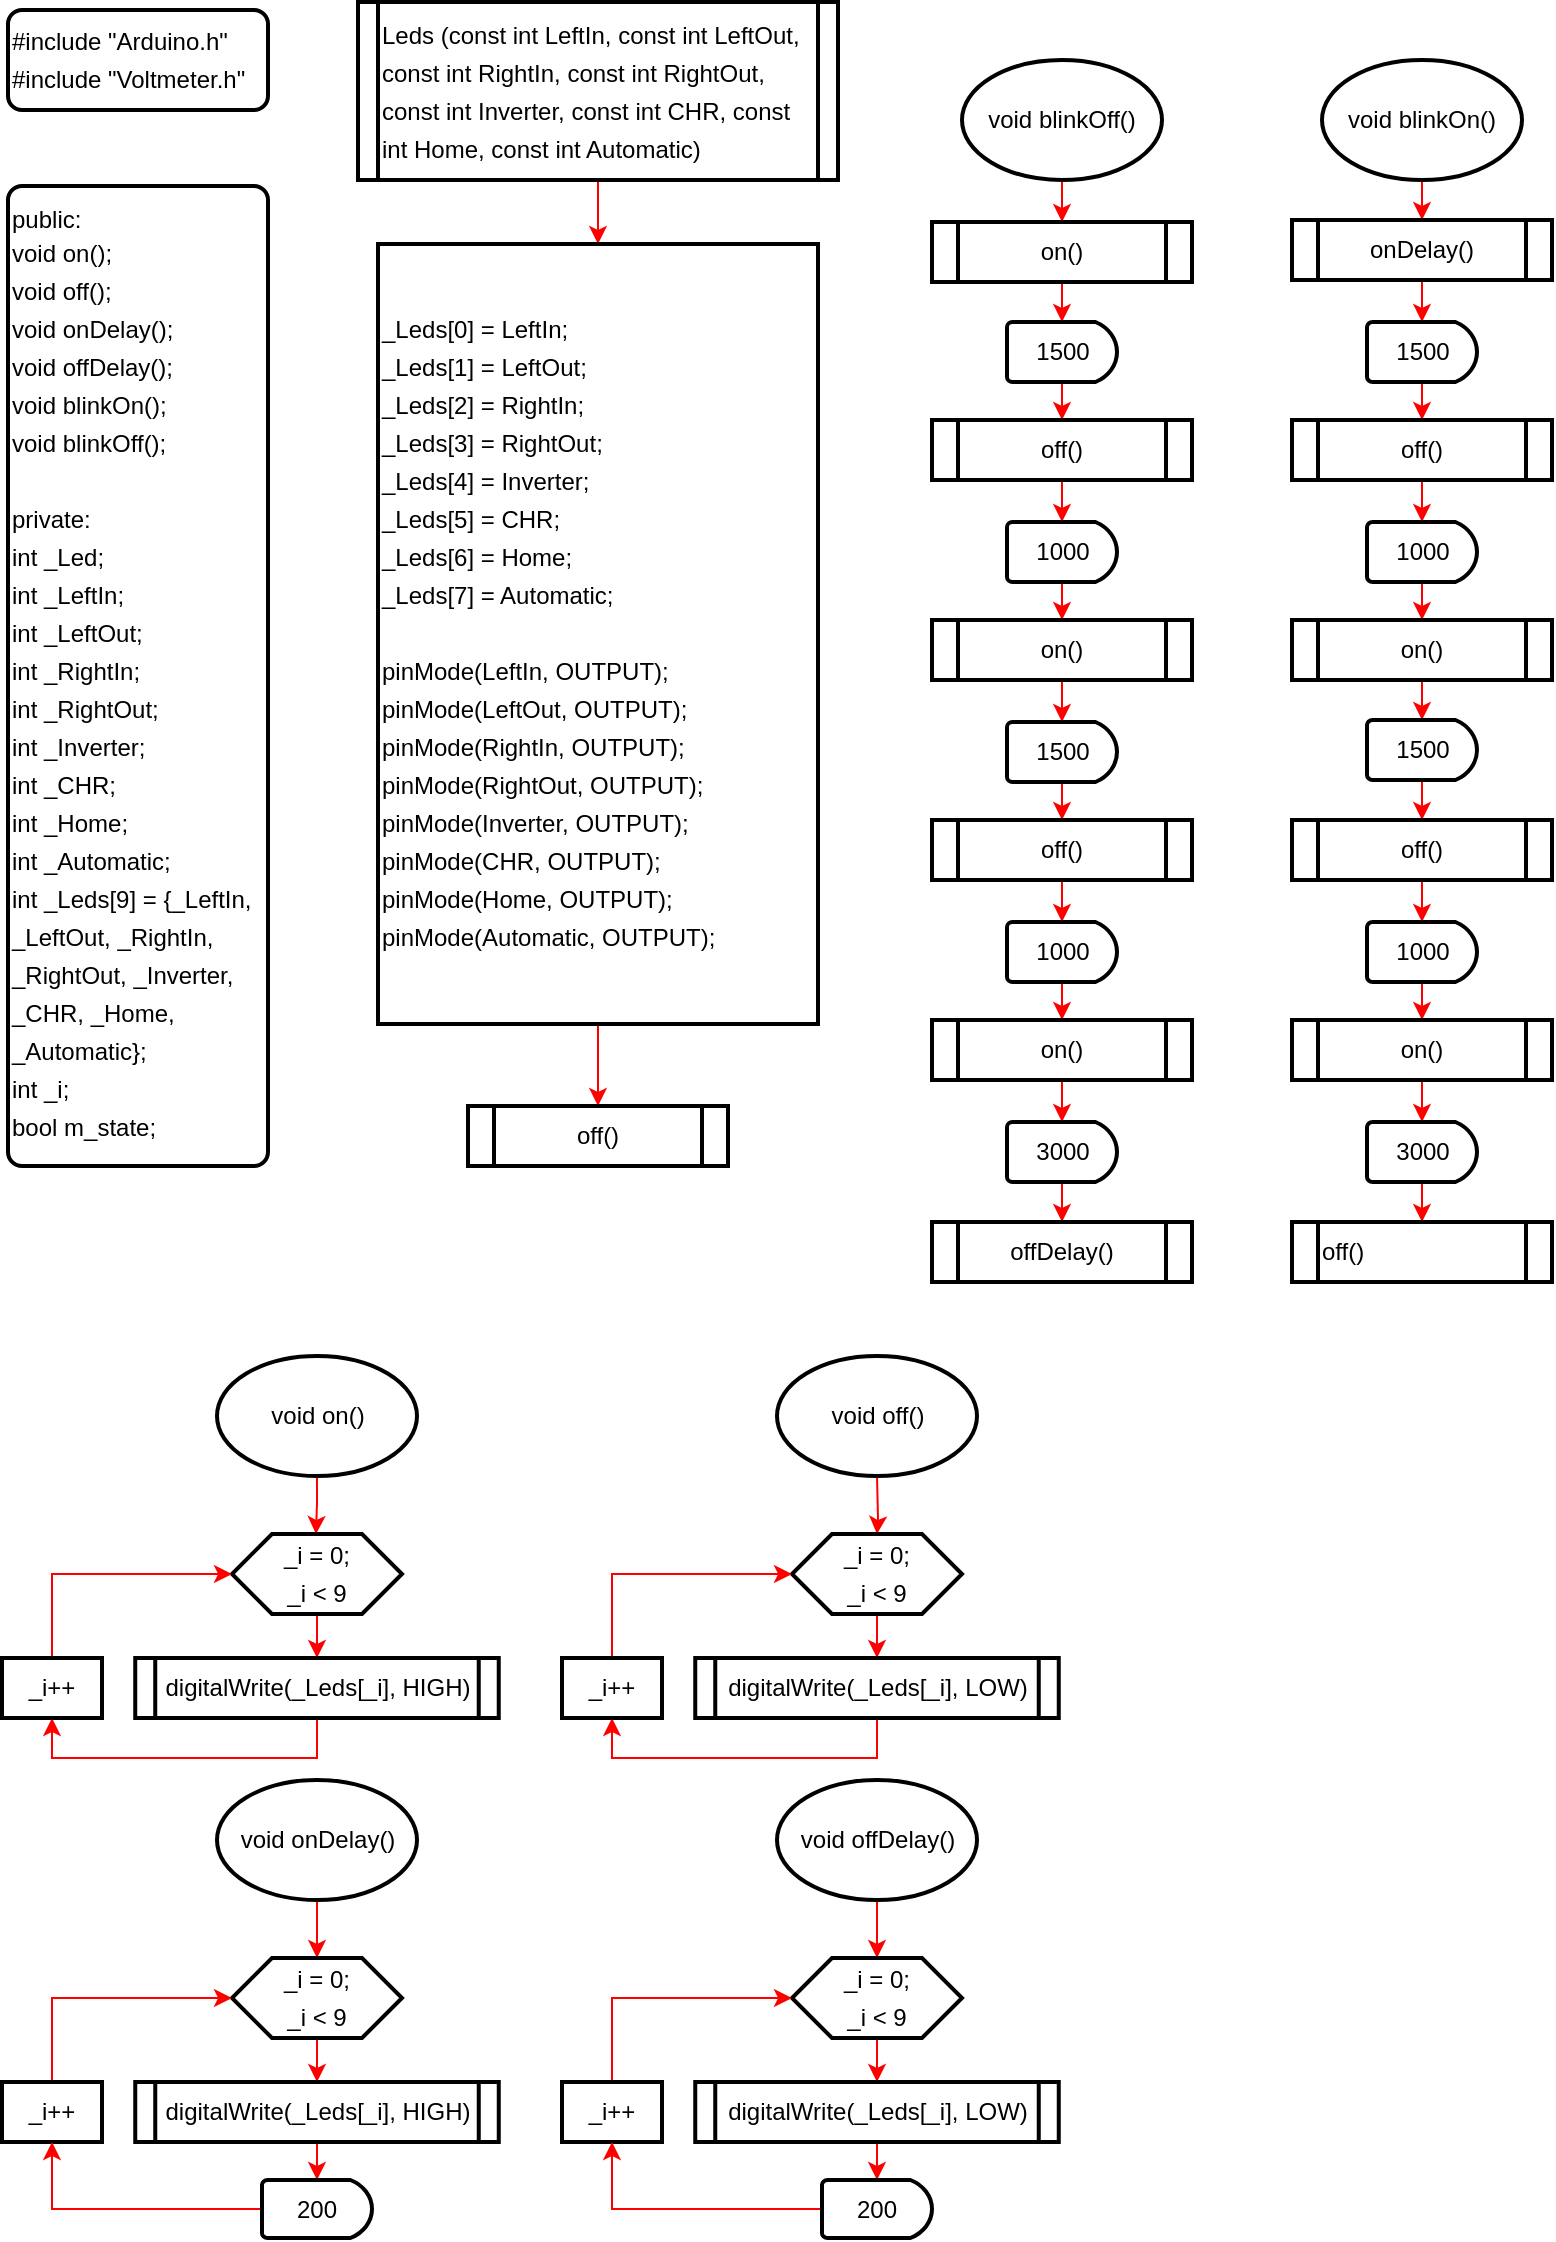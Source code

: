 <mxfile version="14.1.8" type="device"><diagram id="3T3NLvTAPuxVFv2fbF8U" name="Página-1"><mxGraphModel dx="395" dy="227" grid="1" gridSize="10" guides="1" tooltips="1" connect="1" arrows="1" fold="1" page="1" pageScale="1" pageWidth="827" pageHeight="1169" math="0" shadow="0"><root><mxCell id="0"/><mxCell id="1" parent="0"/><mxCell id="100" value="" style="edgeStyle=orthogonalEdgeStyle;rounded=0;orthogonalLoop=1;jettySize=auto;html=1;strokeColor=#FF0000;fontSize=11;fontColor=#f0f0f0;" parent="1" source="2" target="4" edge="1"><mxGeometry relative="1" as="geometry"/></mxCell><mxCell id="2" value="&lt;div style=&quot;line-height: 19px&quot;&gt;Leds (const int LeftIn, const int LeftOut, const int RightIn, const int RightOut, const int Inverter, const int CHR, const int Home, const int Automatic)&lt;/div&gt;" style="shape=process;whiteSpace=wrap;html=1;backgroundOutline=1;size=0.042;rounded=0;fontColor=#000000;align=left;strokeColor=#000000;strokeWidth=2;fillColor=#FFFFFF;arcSize=14;" parent="1" vertex="1"><mxGeometry x="200" y="20" width="240" height="89" as="geometry"/></mxCell><mxCell id="3" value="&lt;div&gt;&lt;br&gt;&lt;/div&gt;&lt;div&gt;public:&lt;/div&gt;&lt;div&gt;&lt;div style=&quot;line-height: 19px&quot;&gt;&lt;div&gt;void on();&lt;/div&gt;&lt;div&gt;    void off();&lt;/div&gt;&lt;div&gt;    void onDelay();&lt;/div&gt;&lt;div&gt;    void offDelay();&lt;/div&gt;&lt;div&gt;    void blinkOn();&lt;/div&gt;&lt;div&gt;    void blinkOff();&lt;/div&gt;&lt;div&gt;&lt;br&gt;&lt;/div&gt;&lt;div&gt;  private:&lt;/div&gt;&lt;div&gt;    int _Led;&lt;/div&gt;&lt;div&gt;    int _LeftIn;&lt;/div&gt;&lt;div&gt;    int _LeftOut;&lt;/div&gt;&lt;div&gt;    int _RightIn;&lt;/div&gt;&lt;div&gt;    int _RightOut;&lt;/div&gt;&lt;div&gt;    int _Inverter;&lt;/div&gt;&lt;div&gt;    int _CHR;&lt;/div&gt;&lt;div&gt;    int _Home;&lt;/div&gt;&lt;div&gt;    int _Automatic;&lt;/div&gt;&lt;div&gt;    int _Leds[9] = {_LeftIn, _LeftOut, _RightIn, _RightOut, _Inverter, _CHR, _Home, _Automatic};&lt;/div&gt;&lt;div&gt;    int _i;&lt;/div&gt;&lt;div&gt;    bool m_state;&lt;/div&gt;&lt;/div&gt;&lt;/div&gt;&lt;span&gt;&lt;br&gt;&lt;/span&gt;" style="rounded=1;whiteSpace=wrap;html=1;absoluteArcSize=1;arcSize=14;strokeWidth=2;align=left;fontColor=#000000;strokeColor=#000000;fillColor=#FFFFFF;" parent="1" vertex="1"><mxGeometry x="25" y="112" width="130" height="490" as="geometry"/></mxCell><mxCell id="9" value="" style="edgeStyle=orthogonalEdgeStyle;rounded=0;orthogonalLoop=1;jettySize=auto;html=1;strokeColor=#FF0000;" parent="1" source="4" target="8" edge="1"><mxGeometry relative="1" as="geometry"/></mxCell><mxCell id="4" value="&lt;div style=&quot;line-height: 19px&quot;&gt;&lt;div style=&quot;line-height: 19px&quot;&gt;&lt;div&gt;_Leds[0] = LeftIn;&lt;/div&gt;&lt;div&gt;  _Leds[1] = LeftOut;&lt;/div&gt;&lt;div&gt;  _Leds[2] = RightIn;&lt;/div&gt;&lt;div&gt;  _Leds[3] = RightOut;&lt;/div&gt;&lt;div&gt;  _Leds[4] = Inverter;&lt;/div&gt;&lt;div&gt;  _Leds[5] = CHR;&lt;/div&gt;&lt;div&gt;  _Leds[6] = Home;&lt;/div&gt;&lt;div&gt;  _Leds[7] = Automatic;&lt;/div&gt;&lt;div&gt;&lt;br&gt;&lt;/div&gt;&lt;div&gt;&lt;div style=&quot;line-height: 19px&quot;&gt;&lt;div&gt;pinMode(LeftIn, OUTPUT);&lt;/div&gt;&lt;div&gt;  pinMode(LeftOut, OUTPUT);&lt;/div&gt;&lt;div&gt;  pinMode(RightIn, OUTPUT);&lt;/div&gt;&lt;div&gt;  pinMode(RightOut, OUTPUT);&lt;/div&gt;&lt;div&gt;  pinMode(Inverter, OUTPUT);&lt;/div&gt;&lt;div&gt;  pinMode(CHR, OUTPUT);&lt;/div&gt;&lt;div&gt;  pinMode(Home, OUTPUT);&lt;/div&gt;&lt;div&gt;  pinMode(Automatic, OUTPUT);&lt;/div&gt;&lt;/div&gt;&lt;/div&gt;&lt;/div&gt;&lt;/div&gt;" style="rounded=0;whiteSpace=wrap;html=1;absoluteArcSize=1;arcSize=14;strokeWidth=2;align=left;strokeColor=#000000;fillColor=#FFFFFF;fontColor=#000000;" parent="1" vertex="1"><mxGeometry x="210" y="141" width="220" height="390" as="geometry"/></mxCell><mxCell id="5" value="&lt;div style=&quot;line-height: 19px&quot;&gt;&lt;div style=&quot;line-height: 19px&quot;&gt;&lt;div&gt;#include &quot;Arduino.h&quot;&lt;/div&gt;&lt;div&gt;#include &quot;Voltmeter.h&quot;&lt;/div&gt;&lt;/div&gt;&lt;/div&gt;" style="rounded=1;whiteSpace=wrap;html=1;absoluteArcSize=1;arcSize=14;strokeWidth=2;align=left;fontColor=#000000;strokeColor=#000000;fillColor=#FFFFFF;" parent="1" vertex="1"><mxGeometry x="25" y="24" width="130" height="50" as="geometry"/></mxCell><mxCell id="8" value="off()" style="shape=process;whiteSpace=wrap;html=1;backgroundOutline=1;rounded=0;fontColor=#000000;align=center;strokeColor=#000000;strokeWidth=2;fillColor=#FFFFFF;arcSize=14;" parent="1" vertex="1"><mxGeometry x="255" y="572" width="130" height="30" as="geometry"/></mxCell><mxCell id="16" style="edgeStyle=orthogonalEdgeStyle;rounded=0;orthogonalLoop=1;jettySize=auto;html=1;strokeColor=#FF0000;exitX=0.5;exitY=1;exitDx=0;exitDy=0;exitPerimeter=0;" parent="1" source="63nlQOAxAbYTh29MCmmU-101" target="15" edge="1"><mxGeometry relative="1" as="geometry"><mxPoint x="552.034" y="110.0" as="sourcePoint"/></mxGeometry></mxCell><mxCell id="18" value="" style="edgeStyle=orthogonalEdgeStyle;rounded=0;orthogonalLoop=1;jettySize=auto;html=1;fontSize=11;fontColor=#f0f0f0;strokeColor=#FF0000;" parent="1" source="15" target="17" edge="1"><mxGeometry relative="1" as="geometry"/></mxCell><mxCell id="15" value="on()" style="shape=process;whiteSpace=wrap;html=1;backgroundOutline=1;rounded=0;fontColor=#000000;align=center;strokeColor=#000000;strokeWidth=2;fillColor=#FFFFFF;arcSize=14;" parent="1" vertex="1"><mxGeometry x="487" y="130" width="130" height="30" as="geometry"/></mxCell><mxCell id="36" value="" style="edgeStyle=orthogonalEdgeStyle;rounded=0;orthogonalLoop=1;jettySize=auto;html=1;fontSize=11;fontColor=#f0f0f0;strokeColor=#FF0000;entryX=0.5;entryY=0;entryDx=0;entryDy=0;" parent="1" source="17" target="19" edge="1"><mxGeometry relative="1" as="geometry"/></mxCell><mxCell id="17" value="1500" style="strokeWidth=2;html=1;shape=mxgraph.flowchart.delay;whiteSpace=wrap;rounded=0;fontColor=#000000;strokeColor=#000000;fillColor=#FFFFFF;arcSize=14;" parent="1" vertex="1"><mxGeometry x="524.5" y="180" width="55" height="30" as="geometry"/></mxCell><mxCell id="35" value="" style="edgeStyle=orthogonalEdgeStyle;rounded=0;orthogonalLoop=1;jettySize=auto;html=1;fontSize=11;fontColor=#f0f0f0;strokeColor=#FF0000;entryX=0.5;entryY=0;entryDx=0;entryDy=0;entryPerimeter=0;" parent="1" source="19" target="20" edge="1"><mxGeometry relative="1" as="geometry"/></mxCell><mxCell id="19" value="off()" style="shape=process;whiteSpace=wrap;html=1;backgroundOutline=1;rounded=0;fontColor=#000000;strokeColor=#000000;strokeWidth=2;fillColor=#FFFFFF;arcSize=14;" parent="1" vertex="1"><mxGeometry x="487" y="229" width="130" height="30" as="geometry"/></mxCell><mxCell id="34" value="" style="edgeStyle=orthogonalEdgeStyle;rounded=0;orthogonalLoop=1;jettySize=auto;html=1;fontSize=11;fontColor=#f0f0f0;strokeColor=#FF0000;entryX=0.5;entryY=0;entryDx=0;entryDy=0;" parent="1" source="20" target="21" edge="1"><mxGeometry relative="1" as="geometry"/></mxCell><mxCell id="20" value="1000" style="strokeWidth=2;html=1;shape=mxgraph.flowchart.delay;whiteSpace=wrap;rounded=0;fontColor=#000000;strokeColor=#000000;fillColor=#FFFFFF;arcSize=14;" parent="1" vertex="1"><mxGeometry x="524.5" y="280" width="55" height="30" as="geometry"/></mxCell><mxCell id="33" value="" style="edgeStyle=orthogonalEdgeStyle;rounded=0;orthogonalLoop=1;jettySize=auto;html=1;fontSize=11;fontColor=#f0f0f0;strokeColor=#FF0000;entryX=0.5;entryY=0;entryDx=0;entryDy=0;entryPerimeter=0;" parent="1" source="21" target="22" edge="1"><mxGeometry relative="1" as="geometry"/></mxCell><mxCell id="21" value="on()" style="shape=process;whiteSpace=wrap;html=1;backgroundOutline=1;rounded=0;fontColor=#000000;strokeColor=#000000;strokeWidth=2;fillColor=#FFFFFF;arcSize=14;" parent="1" vertex="1"><mxGeometry x="487" y="329" width="130" height="30" as="geometry"/></mxCell><mxCell id="32" value="" style="edgeStyle=orthogonalEdgeStyle;rounded=0;orthogonalLoop=1;jettySize=auto;html=1;fontSize=11;fontColor=#f0f0f0;strokeColor=#FF0000;entryX=0.5;entryY=0;entryDx=0;entryDy=0;" parent="1" source="22" target="23" edge="1"><mxGeometry relative="1" as="geometry"/></mxCell><mxCell id="22" value="1500" style="strokeWidth=2;html=1;shape=mxgraph.flowchart.delay;whiteSpace=wrap;rounded=0;fontColor=#000000;strokeColor=#000000;fillColor=#FFFFFF;arcSize=14;" parent="1" vertex="1"><mxGeometry x="524.5" y="380" width="55" height="30" as="geometry"/></mxCell><mxCell id="31" value="" style="edgeStyle=orthogonalEdgeStyle;rounded=0;orthogonalLoop=1;jettySize=auto;html=1;fontSize=11;fontColor=#f0f0f0;strokeColor=#FF0000;entryX=0.5;entryY=0;entryDx=0;entryDy=0;entryPerimeter=0;" parent="1" source="23" target="24" edge="1"><mxGeometry relative="1" as="geometry"/></mxCell><mxCell id="23" value="off()" style="shape=process;whiteSpace=wrap;html=1;backgroundOutline=1;rounded=0;fontColor=#000000;strokeColor=#000000;strokeWidth=2;fillColor=#FFFFFF;arcSize=14;" parent="1" vertex="1"><mxGeometry x="487" y="429" width="130" height="30" as="geometry"/></mxCell><mxCell id="30" value="" style="edgeStyle=orthogonalEdgeStyle;rounded=0;orthogonalLoop=1;jettySize=auto;html=1;fontSize=11;fontColor=#f0f0f0;strokeColor=#FF0000;entryX=0.5;entryY=0;entryDx=0;entryDy=0;" parent="1" source="24" target="25" edge="1"><mxGeometry relative="1" as="geometry"/></mxCell><mxCell id="24" value="1000" style="strokeWidth=2;html=1;shape=mxgraph.flowchart.delay;whiteSpace=wrap;rounded=0;fontColor=#000000;strokeColor=#000000;fillColor=#FFFFFF;arcSize=14;" parent="1" vertex="1"><mxGeometry x="524.5" y="480" width="55" height="30" as="geometry"/></mxCell><mxCell id="29" value="" style="edgeStyle=orthogonalEdgeStyle;rounded=0;orthogonalLoop=1;jettySize=auto;html=1;fontSize=11;fontColor=#f0f0f0;strokeColor=#FF0000;entryX=0.5;entryY=0;entryDx=0;entryDy=0;entryPerimeter=0;" parent="1" source="25" target="26" edge="1"><mxGeometry relative="1" as="geometry"/></mxCell><mxCell id="25" value="on()" style="shape=process;whiteSpace=wrap;html=1;backgroundOutline=1;rounded=0;fontColor=#000000;strokeColor=#000000;strokeWidth=2;fillColor=#FFFFFF;arcSize=14;" parent="1" vertex="1"><mxGeometry x="487" y="529" width="130" height="30" as="geometry"/></mxCell><mxCell id="28" value="" style="edgeStyle=orthogonalEdgeStyle;rounded=0;orthogonalLoop=1;jettySize=auto;html=1;fontSize=11;fontColor=#f0f0f0;strokeColor=#FF0000;" parent="1" source="26" target="27" edge="1"><mxGeometry relative="1" as="geometry"/></mxCell><mxCell id="26" value="3000" style="strokeWidth=2;html=1;shape=mxgraph.flowchart.delay;whiteSpace=wrap;rounded=0;fontColor=#000000;strokeColor=#000000;fillColor=#FFFFFF;arcSize=14;" parent="1" vertex="1"><mxGeometry x="524.5" y="580" width="55" height="30" as="geometry"/></mxCell><mxCell id="27" value="offDelay()" style="shape=process;whiteSpace=wrap;html=1;backgroundOutline=1;rounded=0;fontColor=#000000;align=center;strokeColor=#000000;strokeWidth=2;fillColor=#FFFFFF;arcSize=14;" parent="1" vertex="1"><mxGeometry x="487" y="630" width="130" height="30" as="geometry"/></mxCell><mxCell id="37" style="edgeStyle=orthogonalEdgeStyle;rounded=0;orthogonalLoop=1;jettySize=auto;html=1;strokeColor=#FF0000;exitX=0.5;exitY=1;exitDx=0;exitDy=0;exitPerimeter=0;" parent="1" source="63nlQOAxAbYTh29MCmmU-102" target="40" edge="1"><mxGeometry relative="1" as="geometry"><mxPoint x="732.034" y="110" as="sourcePoint"/></mxGeometry></mxCell><mxCell id="39" value="" style="edgeStyle=orthogonalEdgeStyle;rounded=0;orthogonalLoop=1;jettySize=auto;html=1;fontSize=11;fontColor=#f0f0f0;strokeColor=#FF0000;" parent="1" source="40" target="42" edge="1"><mxGeometry relative="1" as="geometry"/></mxCell><mxCell id="40" value="onDelay()" style="shape=process;whiteSpace=wrap;html=1;backgroundOutline=1;rounded=0;fontColor=#000000;strokeColor=#000000;strokeWidth=2;fillColor=#FFFFFF;arcSize=14;" parent="1" vertex="1"><mxGeometry x="667" y="129" width="130" height="30" as="geometry"/></mxCell><mxCell id="41" value="" style="edgeStyle=orthogonalEdgeStyle;rounded=0;orthogonalLoop=1;jettySize=auto;html=1;fontSize=11;fontColor=#f0f0f0;strokeColor=#FF0000;entryX=0.5;entryY=0;entryDx=0;entryDy=0;" parent="1" source="42" target="44" edge="1"><mxGeometry relative="1" as="geometry"/></mxCell><mxCell id="42" value="1500" style="strokeWidth=2;html=1;shape=mxgraph.flowchart.delay;whiteSpace=wrap;rounded=0;fontColor=#000000;strokeColor=#000000;fillColor=#FFFFFF;arcSize=14;" parent="1" vertex="1"><mxGeometry x="704.5" y="180" width="55" height="30" as="geometry"/></mxCell><mxCell id="43" value="" style="edgeStyle=orthogonalEdgeStyle;rounded=0;orthogonalLoop=1;jettySize=auto;html=1;fontSize=11;fontColor=#f0f0f0;strokeColor=#FF0000;entryX=0.5;entryY=0;entryDx=0;entryDy=0;entryPerimeter=0;" parent="1" source="44" target="46" edge="1"><mxGeometry relative="1" as="geometry"/></mxCell><mxCell id="44" value="off()" style="shape=process;whiteSpace=wrap;html=1;backgroundOutline=1;rounded=0;fontColor=#000000;strokeColor=#000000;strokeWidth=2;fillColor=#FFFFFF;arcSize=14;" parent="1" vertex="1"><mxGeometry x="667" y="229" width="130" height="30" as="geometry"/></mxCell><mxCell id="45" value="" style="edgeStyle=orthogonalEdgeStyle;rounded=0;orthogonalLoop=1;jettySize=auto;html=1;fontSize=11;fontColor=#f0f0f0;strokeColor=#FF0000;entryX=0.5;entryY=0;entryDx=0;entryDy=0;" parent="1" source="46" target="48" edge="1"><mxGeometry relative="1" as="geometry"/></mxCell><mxCell id="46" value="1000" style="strokeWidth=2;html=1;shape=mxgraph.flowchart.delay;whiteSpace=wrap;rounded=0;fontColor=#000000;strokeColor=#000000;fillColor=#FFFFFF;arcSize=14;" parent="1" vertex="1"><mxGeometry x="704.5" y="280" width="55" height="30" as="geometry"/></mxCell><mxCell id="47" value="" style="edgeStyle=orthogonalEdgeStyle;rounded=0;orthogonalLoop=1;jettySize=auto;html=1;fontSize=11;fontColor=#f0f0f0;strokeColor=#FF0000;entryX=0.5;entryY=0;entryDx=0;entryDy=0;entryPerimeter=0;" parent="1" source="48" target="50" edge="1"><mxGeometry relative="1" as="geometry"/></mxCell><mxCell id="48" value="on()" style="shape=process;whiteSpace=wrap;html=1;backgroundOutline=1;rounded=0;fontColor=#000000;strokeColor=#000000;strokeWidth=2;fillColor=#FFFFFF;arcSize=14;" parent="1" vertex="1"><mxGeometry x="667" y="329" width="130" height="30" as="geometry"/></mxCell><mxCell id="49" value="" style="edgeStyle=orthogonalEdgeStyle;rounded=0;orthogonalLoop=1;jettySize=auto;html=1;fontSize=11;fontColor=#f0f0f0;strokeColor=#FF0000;entryX=0.5;entryY=0;entryDx=0;entryDy=0;" parent="1" source="50" target="52" edge="1"><mxGeometry relative="1" as="geometry"/></mxCell><mxCell id="50" value="1500" style="strokeWidth=2;html=1;shape=mxgraph.flowchart.delay;whiteSpace=wrap;rounded=0;fontColor=#000000;strokeColor=#000000;fillColor=#FFFFFF;arcSize=14;" parent="1" vertex="1"><mxGeometry x="704.5" y="379" width="55" height="30" as="geometry"/></mxCell><mxCell id="51" value="" style="edgeStyle=orthogonalEdgeStyle;rounded=0;orthogonalLoop=1;jettySize=auto;html=1;fontSize=11;fontColor=#f0f0f0;strokeColor=#FF0000;entryX=0.5;entryY=0;entryDx=0;entryDy=0;entryPerimeter=0;" parent="1" source="52" target="54" edge="1"><mxGeometry relative="1" as="geometry"/></mxCell><mxCell id="52" value="off()" style="shape=process;whiteSpace=wrap;html=1;backgroundOutline=1;rounded=0;fontColor=#000000;strokeColor=#000000;strokeWidth=2;fillColor=#FFFFFF;arcSize=14;" parent="1" vertex="1"><mxGeometry x="667" y="429" width="130" height="30" as="geometry"/></mxCell><mxCell id="53" value="" style="edgeStyle=orthogonalEdgeStyle;rounded=0;orthogonalLoop=1;jettySize=auto;html=1;fontSize=11;fontColor=#f0f0f0;strokeColor=#FF0000;entryX=0.5;entryY=0;entryDx=0;entryDy=0;" parent="1" source="54" target="56" edge="1"><mxGeometry relative="1" as="geometry"/></mxCell><mxCell id="54" value="1000" style="strokeWidth=2;html=1;shape=mxgraph.flowchart.delay;whiteSpace=wrap;rounded=0;fontColor=#000000;strokeColor=#000000;fillColor=#FFFFFF;arcSize=14;" parent="1" vertex="1"><mxGeometry x="704.5" y="480" width="55" height="30" as="geometry"/></mxCell><mxCell id="55" value="" style="edgeStyle=orthogonalEdgeStyle;rounded=0;orthogonalLoop=1;jettySize=auto;html=1;fontSize=11;fontColor=#f0f0f0;strokeColor=#FF0000;entryX=0.5;entryY=0;entryDx=0;entryDy=0;entryPerimeter=0;" parent="1" source="56" target="58" edge="1"><mxGeometry relative="1" as="geometry"/></mxCell><mxCell id="56" value="on()" style="shape=process;whiteSpace=wrap;html=1;backgroundOutline=1;rounded=0;fontColor=#000000;strokeColor=#000000;strokeWidth=2;fillColor=#FFFFFF;arcSize=14;" parent="1" vertex="1"><mxGeometry x="667" y="529" width="130" height="30" as="geometry"/></mxCell><mxCell id="57" value="" style="edgeStyle=orthogonalEdgeStyle;rounded=0;orthogonalLoop=1;jettySize=auto;html=1;fontSize=11;fontColor=#f0f0f0;strokeColor=#FF0000;" parent="1" source="58" target="59" edge="1"><mxGeometry relative="1" as="geometry"/></mxCell><mxCell id="58" value="3000" style="strokeWidth=2;html=1;shape=mxgraph.flowchart.delay;whiteSpace=wrap;rounded=0;fontColor=#000000;strokeColor=#000000;fillColor=#FFFFFF;arcSize=14;" parent="1" vertex="1"><mxGeometry x="704.5" y="580" width="55" height="30" as="geometry"/></mxCell><mxCell id="59" value="off()" style="shape=process;whiteSpace=wrap;html=1;backgroundOutline=1;rounded=0;fontColor=#000000;align=left;strokeColor=#000000;strokeWidth=2;fillColor=#FFFFFF;arcSize=14;" parent="1" vertex="1"><mxGeometry x="667" y="630" width="130" height="30" as="geometry"/></mxCell><mxCell id="63" value="" style="edgeStyle=orthogonalEdgeStyle;rounded=0;orthogonalLoop=1;jettySize=auto;html=1;entryX=0.5;entryY=0;entryDx=0;entryDy=0;fontSize=11;fontColor=#f0f0f0;strokeColor=#FF0000;" parent="1" source="60" target="63nlQOAxAbYTh29MCmmU-108" edge="1"><mxGeometry relative="1" as="geometry"><mxPoint x="179.5" y="848" as="targetPoint"/></mxGeometry></mxCell><mxCell id="70" value="" style="edgeStyle=orthogonalEdgeStyle;rounded=0;orthogonalLoop=1;jettySize=auto;html=1;fontSize=11;fontColor=#f0f0f0;strokeColor=#FF0000;" parent="1" target="60" edge="1"><mxGeometry relative="1" as="geometry"><mxPoint x="179.483" y="757" as="sourcePoint"/><Array as="points"><mxPoint x="179" y="770"/><mxPoint x="179" y="770"/></Array></mxGeometry></mxCell><mxCell id="60" value="&lt;div style=&quot;line-height: 19px&quot;&gt;_i = 0;&lt;/div&gt;&lt;div style=&quot;line-height: 19px&quot;&gt;_i &amp;lt; 9&lt;/div&gt;" style="shape=hexagon;perimeter=hexagonPerimeter2;whiteSpace=wrap;html=1;fixedSize=1;rounded=0;fontColor=#000000;strokeColor=#000000;strokeWidth=2;fillColor=#FFFFFF;arcSize=14;" parent="1" vertex="1"><mxGeometry x="137" y="786" width="85" height="40" as="geometry"/></mxCell><mxCell id="64" style="edgeStyle=orthogonalEdgeStyle;rounded=0;orthogonalLoop=1;jettySize=auto;html=1;entryX=0;entryY=0.5;entryDx=0;entryDy=0;exitX=0.5;exitY=0;exitDx=0;exitDy=0;fontSize=11;fontColor=#f0f0f0;strokeColor=#FF0000;" parent="1" source="68" target="60" edge="1"><mxGeometry relative="1" as="geometry"><mxPoint x="44.5" y="778" as="targetPoint"/><mxPoint x="44.5" y="848" as="sourcePoint"/><Array as="points"><mxPoint x="47" y="806"/></Array></mxGeometry></mxCell><mxCell id="65" style="edgeStyle=orthogonalEdgeStyle;rounded=0;orthogonalLoop=1;jettySize=auto;html=1;exitX=0.5;exitY=1;exitDx=0;exitDy=0;entryX=0.5;entryY=1;entryDx=0;entryDy=0;fontSize=11;fontColor=#f0f0f0;strokeColor=#FF0000;" parent="1" source="63nlQOAxAbYTh29MCmmU-108" target="68" edge="1"><mxGeometry relative="1" as="geometry"><mxPoint x="179.5" y="878" as="sourcePoint"/><mxPoint x="-8" y="898" as="targetPoint"/><Array as="points"><mxPoint x="180" y="898"/><mxPoint x="47" y="898"/></Array></mxGeometry></mxCell><mxCell id="68" value="_i++" style="rounded=0;whiteSpace=wrap;html=1;fontColor=#000000;strokeColor=#000000;strokeWidth=2;fillColor=#FFFFFF;arcSize=14;" parent="1" vertex="1"><mxGeometry x="22" y="848" width="50" height="30" as="geometry"/></mxCell><mxCell id="72" value="" style="edgeStyle=orthogonalEdgeStyle;rounded=0;orthogonalLoop=1;jettySize=auto;html=1;entryX=0.5;entryY=0;entryDx=0;entryDy=0;fontSize=11;fontColor=#f0f0f0;strokeColor=#FF0000;" parent="1" source="74" target="63nlQOAxAbYTh29MCmmU-111" edge="1"><mxGeometry relative="1" as="geometry"><mxPoint x="459.5" y="848" as="targetPoint"/></mxGeometry></mxCell><mxCell id="73" value="" style="edgeStyle=orthogonalEdgeStyle;rounded=0;orthogonalLoop=1;jettySize=auto;html=1;fontSize=11;fontColor=#f0f0f0;strokeColor=#FF0000;" parent="1" target="74" edge="1"><mxGeometry relative="1" as="geometry"><mxPoint x="459.5" y="757" as="sourcePoint"/></mxGeometry></mxCell><mxCell id="74" value="&lt;div style=&quot;line-height: 19px&quot;&gt;_i = 0;&lt;/div&gt;&lt;div style=&quot;line-height: 19px&quot;&gt;_i &amp;lt; 9&lt;/div&gt;" style="shape=hexagon;perimeter=hexagonPerimeter2;whiteSpace=wrap;html=1;fixedSize=1;rounded=0;fontColor=#000000;strokeColor=#000000;strokeWidth=2;fillColor=#FFFFFF;arcSize=14;" parent="1" vertex="1"><mxGeometry x="417" y="786" width="85" height="40" as="geometry"/></mxCell><mxCell id="75" style="edgeStyle=orthogonalEdgeStyle;rounded=0;orthogonalLoop=1;jettySize=auto;html=1;entryX=0;entryY=0.5;entryDx=0;entryDy=0;exitX=0.5;exitY=0;exitDx=0;exitDy=0;fontSize=11;fontColor=#f0f0f0;strokeColor=#FF0000;" parent="1" source="78" target="74" edge="1"><mxGeometry relative="1" as="geometry"><mxPoint x="324.5" y="778" as="targetPoint"/><mxPoint x="324.5" y="848" as="sourcePoint"/><Array as="points"><mxPoint x="327" y="806"/></Array></mxGeometry></mxCell><mxCell id="76" style="edgeStyle=orthogonalEdgeStyle;rounded=0;orthogonalLoop=1;jettySize=auto;html=1;exitX=0.5;exitY=1;exitDx=0;exitDy=0;entryX=0.5;entryY=1;entryDx=0;entryDy=0;fontSize=11;fontColor=#f0f0f0;strokeColor=#FF0000;" parent="1" source="63nlQOAxAbYTh29MCmmU-111" target="78" edge="1"><mxGeometry relative="1" as="geometry"><mxPoint x="459.5" y="878" as="sourcePoint"/><mxPoint x="272" y="898" as="targetPoint"/><Array as="points"><mxPoint x="459" y="898"/><mxPoint x="327" y="898"/></Array></mxGeometry></mxCell><mxCell id="78" value="_i++" style="rounded=0;whiteSpace=wrap;html=1;fontColor=#000000;strokeColor=#000000;strokeWidth=2;fillColor=#FFFFFF;arcSize=14;" parent="1" vertex="1"><mxGeometry x="302" y="848" width="50" height="30" as="geometry"/></mxCell><mxCell id="80" value="" style="edgeStyle=orthogonalEdgeStyle;rounded=0;orthogonalLoop=1;jettySize=auto;html=1;entryX=0.5;entryY=0;entryDx=0;entryDy=0;fontSize=11;fontColor=#f0f0f0;strokeColor=#FF0000;" parent="1" source="82" target="63nlQOAxAbYTh29MCmmU-110" edge="1"><mxGeometry relative="1" as="geometry"><mxPoint x="459.5" y="1060" as="targetPoint"/></mxGeometry></mxCell><mxCell id="81" value="" style="edgeStyle=orthogonalEdgeStyle;rounded=0;orthogonalLoop=1;jettySize=auto;html=1;fontSize=11;fontColor=#f0f0f0;strokeColor=#FF0000;exitX=0.5;exitY=1;exitDx=0;exitDy=0;exitPerimeter=0;" parent="1" source="63nlQOAxAbYTh29MCmmU-106" target="82" edge="1"><mxGeometry relative="1" as="geometry"><mxPoint x="459.5" y="969" as="sourcePoint"/></mxGeometry></mxCell><mxCell id="82" value="&lt;div style=&quot;line-height: 19px&quot;&gt;_i = 0;&lt;/div&gt;&lt;div style=&quot;line-height: 19px&quot;&gt;_i &amp;lt; 9&lt;/div&gt;" style="shape=hexagon;perimeter=hexagonPerimeter2;whiteSpace=wrap;html=1;fixedSize=1;rounded=0;fontColor=#000000;strokeColor=#000000;strokeWidth=2;fillColor=#FFFFFF;arcSize=14;" parent="1" vertex="1"><mxGeometry x="417" y="998" width="85" height="40" as="geometry"/></mxCell><mxCell id="83" style="edgeStyle=orthogonalEdgeStyle;rounded=0;orthogonalLoop=1;jettySize=auto;html=1;entryX=0;entryY=0.5;entryDx=0;entryDy=0;exitX=0.5;exitY=0;exitDx=0;exitDy=0;fontSize=11;fontColor=#f0f0f0;strokeColor=#FF0000;" parent="1" source="86" target="82" edge="1"><mxGeometry relative="1" as="geometry"><mxPoint x="324.5" y="990" as="targetPoint"/><mxPoint x="324.5" y="1060" as="sourcePoint"/><Array as="points"><mxPoint x="327" y="1018"/></Array></mxGeometry></mxCell><mxCell id="88" value="" style="edgeStyle=orthogonalEdgeStyle;rounded=0;orthogonalLoop=1;jettySize=auto;html=1;fontSize=11;fontColor=#f0f0f0;strokeColor=#FF0000;exitX=0.5;exitY=1;exitDx=0;exitDy=0;" parent="1" source="63nlQOAxAbYTh29MCmmU-110" target="87" edge="1"><mxGeometry relative="1" as="geometry"><mxPoint x="459.556" y="1090" as="sourcePoint"/></mxGeometry></mxCell><mxCell id="86" value="_i++" style="rounded=0;whiteSpace=wrap;html=1;fontColor=#000000;strokeColor=#000000;strokeWidth=2;fillColor=#FFFFFF;arcSize=14;" parent="1" vertex="1"><mxGeometry x="302" y="1060" width="50" height="30" as="geometry"/></mxCell><mxCell id="89" style="edgeStyle=orthogonalEdgeStyle;rounded=0;orthogonalLoop=1;jettySize=auto;html=1;entryX=0.5;entryY=1;entryDx=0;entryDy=0;fontSize=11;fontColor=#f0f0f0;strokeColor=#FF0000;" parent="1" source="87" target="86" edge="1"><mxGeometry relative="1" as="geometry"/></mxCell><mxCell id="87" value="200" style="strokeWidth=2;html=1;shape=mxgraph.flowchart.delay;whiteSpace=wrap;rounded=0;fontColor=#000000;strokeColor=#000000;fillColor=#FFFFFF;arcSize=14;" parent="1" vertex="1"><mxGeometry x="432" y="1109" width="55" height="29" as="geometry"/></mxCell><mxCell id="91" value="" style="edgeStyle=orthogonalEdgeStyle;rounded=0;orthogonalLoop=1;jettySize=auto;html=1;entryX=0.5;entryY=0;entryDx=0;entryDy=0;fontSize=11;fontColor=#f0f0f0;strokeColor=#FF0000;" parent="1" source="93" target="63nlQOAxAbYTh29MCmmU-109" edge="1"><mxGeometry relative="1" as="geometry"><mxPoint x="179.5" y="1060" as="targetPoint"/></mxGeometry></mxCell><mxCell id="92" value="" style="edgeStyle=orthogonalEdgeStyle;rounded=0;orthogonalLoop=1;jettySize=auto;html=1;fontSize=11;fontColor=#f0f0f0;strokeColor=#FF0000;exitX=0.5;exitY=1;exitDx=0;exitDy=0;exitPerimeter=0;" parent="1" source="63nlQOAxAbYTh29MCmmU-105" target="93" edge="1"><mxGeometry relative="1" as="geometry"><mxPoint x="179.5" y="969" as="sourcePoint"/></mxGeometry></mxCell><mxCell id="93" value="&lt;div style=&quot;line-height: 19px&quot;&gt;_i = 0;&lt;/div&gt;&lt;div style=&quot;line-height: 19px&quot;&gt;_i &amp;lt; 9&lt;/div&gt;" style="shape=hexagon;perimeter=hexagonPerimeter2;whiteSpace=wrap;html=1;fixedSize=1;rounded=0;fontColor=#000000;strokeColor=#000000;strokeWidth=2;fillColor=#FFFFFF;arcSize=14;" parent="1" vertex="1"><mxGeometry x="137" y="998" width="85" height="40" as="geometry"/></mxCell><mxCell id="94" style="edgeStyle=orthogonalEdgeStyle;rounded=0;orthogonalLoop=1;jettySize=auto;html=1;entryX=0;entryY=0.5;entryDx=0;entryDy=0;exitX=0.5;exitY=0;exitDx=0;exitDy=0;fontSize=11;fontColor=#f0f0f0;strokeColor=#FF0000;" parent="1" source="97" target="93" edge="1"><mxGeometry relative="1" as="geometry"><mxPoint x="44.5" y="990" as="targetPoint"/><mxPoint x="44.5" y="1060" as="sourcePoint"/><Array as="points"><mxPoint x="47" y="1018"/></Array></mxGeometry></mxCell><mxCell id="95" value="" style="edgeStyle=orthogonalEdgeStyle;rounded=0;orthogonalLoop=1;jettySize=auto;html=1;fontSize=11;fontColor=#f0f0f0;strokeColor=#FF0000;exitX=0.5;exitY=1;exitDx=0;exitDy=0;" parent="1" source="63nlQOAxAbYTh29MCmmU-109" target="99" edge="1"><mxGeometry relative="1" as="geometry"><mxPoint x="179.56" y="1090" as="sourcePoint"/></mxGeometry></mxCell><mxCell id="97" value="_i++" style="rounded=0;whiteSpace=wrap;html=1;fontColor=#000000;strokeColor=#000000;strokeWidth=2;fillColor=#FFFFFF;arcSize=14;" parent="1" vertex="1"><mxGeometry x="22" y="1060" width="50" height="30" as="geometry"/></mxCell><mxCell id="98" style="edgeStyle=orthogonalEdgeStyle;rounded=0;orthogonalLoop=1;jettySize=auto;html=1;entryX=0.5;entryY=1;entryDx=0;entryDy=0;fontSize=11;fontColor=#f0f0f0;strokeColor=#FF0000;" parent="1" source="99" target="97" edge="1"><mxGeometry relative="1" as="geometry"/></mxCell><mxCell id="99" value="200" style="strokeWidth=2;html=1;shape=mxgraph.flowchart.delay;whiteSpace=wrap;rounded=0;fontColor=#000000;strokeColor=#000000;fillColor=#FFFFFF;arcSize=14;" parent="1" vertex="1"><mxGeometry x="152" y="1109" width="55" height="29" as="geometry"/></mxCell><mxCell id="63nlQOAxAbYTh29MCmmU-101" value="void blinkOff()" style="strokeWidth=2;html=1;shape=mxgraph.flowchart.start_1;whiteSpace=wrap;rounded=0;fontColor=#000000;strokeColor=#000000;fillColor=#FFFFFF;arcSize=14;" vertex="1" parent="1"><mxGeometry x="502" y="49" width="100" height="60" as="geometry"/></mxCell><mxCell id="63nlQOAxAbYTh29MCmmU-102" value="void blinkOn()" style="strokeWidth=2;html=1;shape=mxgraph.flowchart.start_1;whiteSpace=wrap;rounded=0;fontColor=#000000;strokeColor=#000000;fillColor=#FFFFFF;arcSize=14;" vertex="1" parent="1"><mxGeometry x="682" y="49" width="100" height="60" as="geometry"/></mxCell><mxCell id="63nlQOAxAbYTh29MCmmU-103" value="void on()" style="strokeWidth=2;html=1;shape=mxgraph.flowchart.start_1;whiteSpace=wrap;rounded=0;fontColor=#000000;strokeColor=#000000;fillColor=#FFFFFF;arcSize=14;" vertex="1" parent="1"><mxGeometry x="129.5" y="697" width="100" height="60" as="geometry"/></mxCell><mxCell id="63nlQOAxAbYTh29MCmmU-104" value="void off()" style="strokeWidth=2;html=1;shape=mxgraph.flowchart.start_1;whiteSpace=wrap;rounded=0;fontColor=#000000;strokeColor=#000000;fillColor=#FFFFFF;arcSize=14;" vertex="1" parent="1"><mxGeometry x="409.5" y="697" width="100" height="60" as="geometry"/></mxCell><mxCell id="63nlQOAxAbYTh29MCmmU-105" value="void onDelay()" style="strokeWidth=2;html=1;shape=mxgraph.flowchart.start_1;whiteSpace=wrap;rounded=0;fontColor=#000000;strokeColor=#000000;fillColor=#FFFFFF;arcSize=14;" vertex="1" parent="1"><mxGeometry x="129.5" y="909" width="100" height="60" as="geometry"/></mxCell><mxCell id="63nlQOAxAbYTh29MCmmU-106" value="void offDelay()" style="strokeWidth=2;html=1;shape=mxgraph.flowchart.start_1;whiteSpace=wrap;rounded=0;fontColor=#000000;strokeColor=#000000;fillColor=#FFFFFF;arcSize=14;" vertex="1" parent="1"><mxGeometry x="409.5" y="909" width="100" height="60" as="geometry"/></mxCell><mxCell id="63nlQOAxAbYTh29MCmmU-108" value="&lt;span&gt;digitalWrite(_Leds[_i], HIGH)&lt;/span&gt;" style="shape=process;whiteSpace=wrap;html=1;backgroundOutline=1;rounded=0;strokeColor=#000000;fillColor=#FFFFFF;fontColor=#000000;align=center;strokeWidth=2;arcSize=14;size=0.055;" vertex="1" parent="1"><mxGeometry x="88.62" y="848" width="181.75" height="30" as="geometry"/></mxCell><mxCell id="63nlQOAxAbYTh29MCmmU-109" value="&lt;span&gt;digitalWrite(_Leds[_i], HIGH)&lt;/span&gt;" style="shape=process;whiteSpace=wrap;html=1;backgroundOutline=1;rounded=0;strokeColor=#000000;fillColor=#FFFFFF;fontColor=#000000;align=center;strokeWidth=2;arcSize=14;size=0.055;" vertex="1" parent="1"><mxGeometry x="88.63" y="1060" width="181.75" height="30" as="geometry"/></mxCell><mxCell id="63nlQOAxAbYTh29MCmmU-110" value="&lt;span&gt;digitalWrite(_Leds[_i], LOW)&lt;/span&gt;" style="shape=process;whiteSpace=wrap;html=1;backgroundOutline=1;rounded=0;strokeColor=#000000;fillColor=#FFFFFF;fontColor=#000000;align=center;strokeWidth=2;arcSize=14;size=0.055;" vertex="1" parent="1"><mxGeometry x="368.63" y="1060" width="181.75" height="30" as="geometry"/></mxCell><mxCell id="63nlQOAxAbYTh29MCmmU-111" value="&lt;span&gt;digitalWrite(_Leds[_i], LOW)&lt;/span&gt;" style="shape=process;whiteSpace=wrap;html=1;backgroundOutline=1;rounded=0;strokeColor=#000000;fillColor=#FFFFFF;fontColor=#000000;align=center;strokeWidth=2;arcSize=14;size=0.055;" vertex="1" parent="1"><mxGeometry x="368.63" y="848" width="181.75" height="30" as="geometry"/></mxCell></root></mxGraphModel></diagram></mxfile>